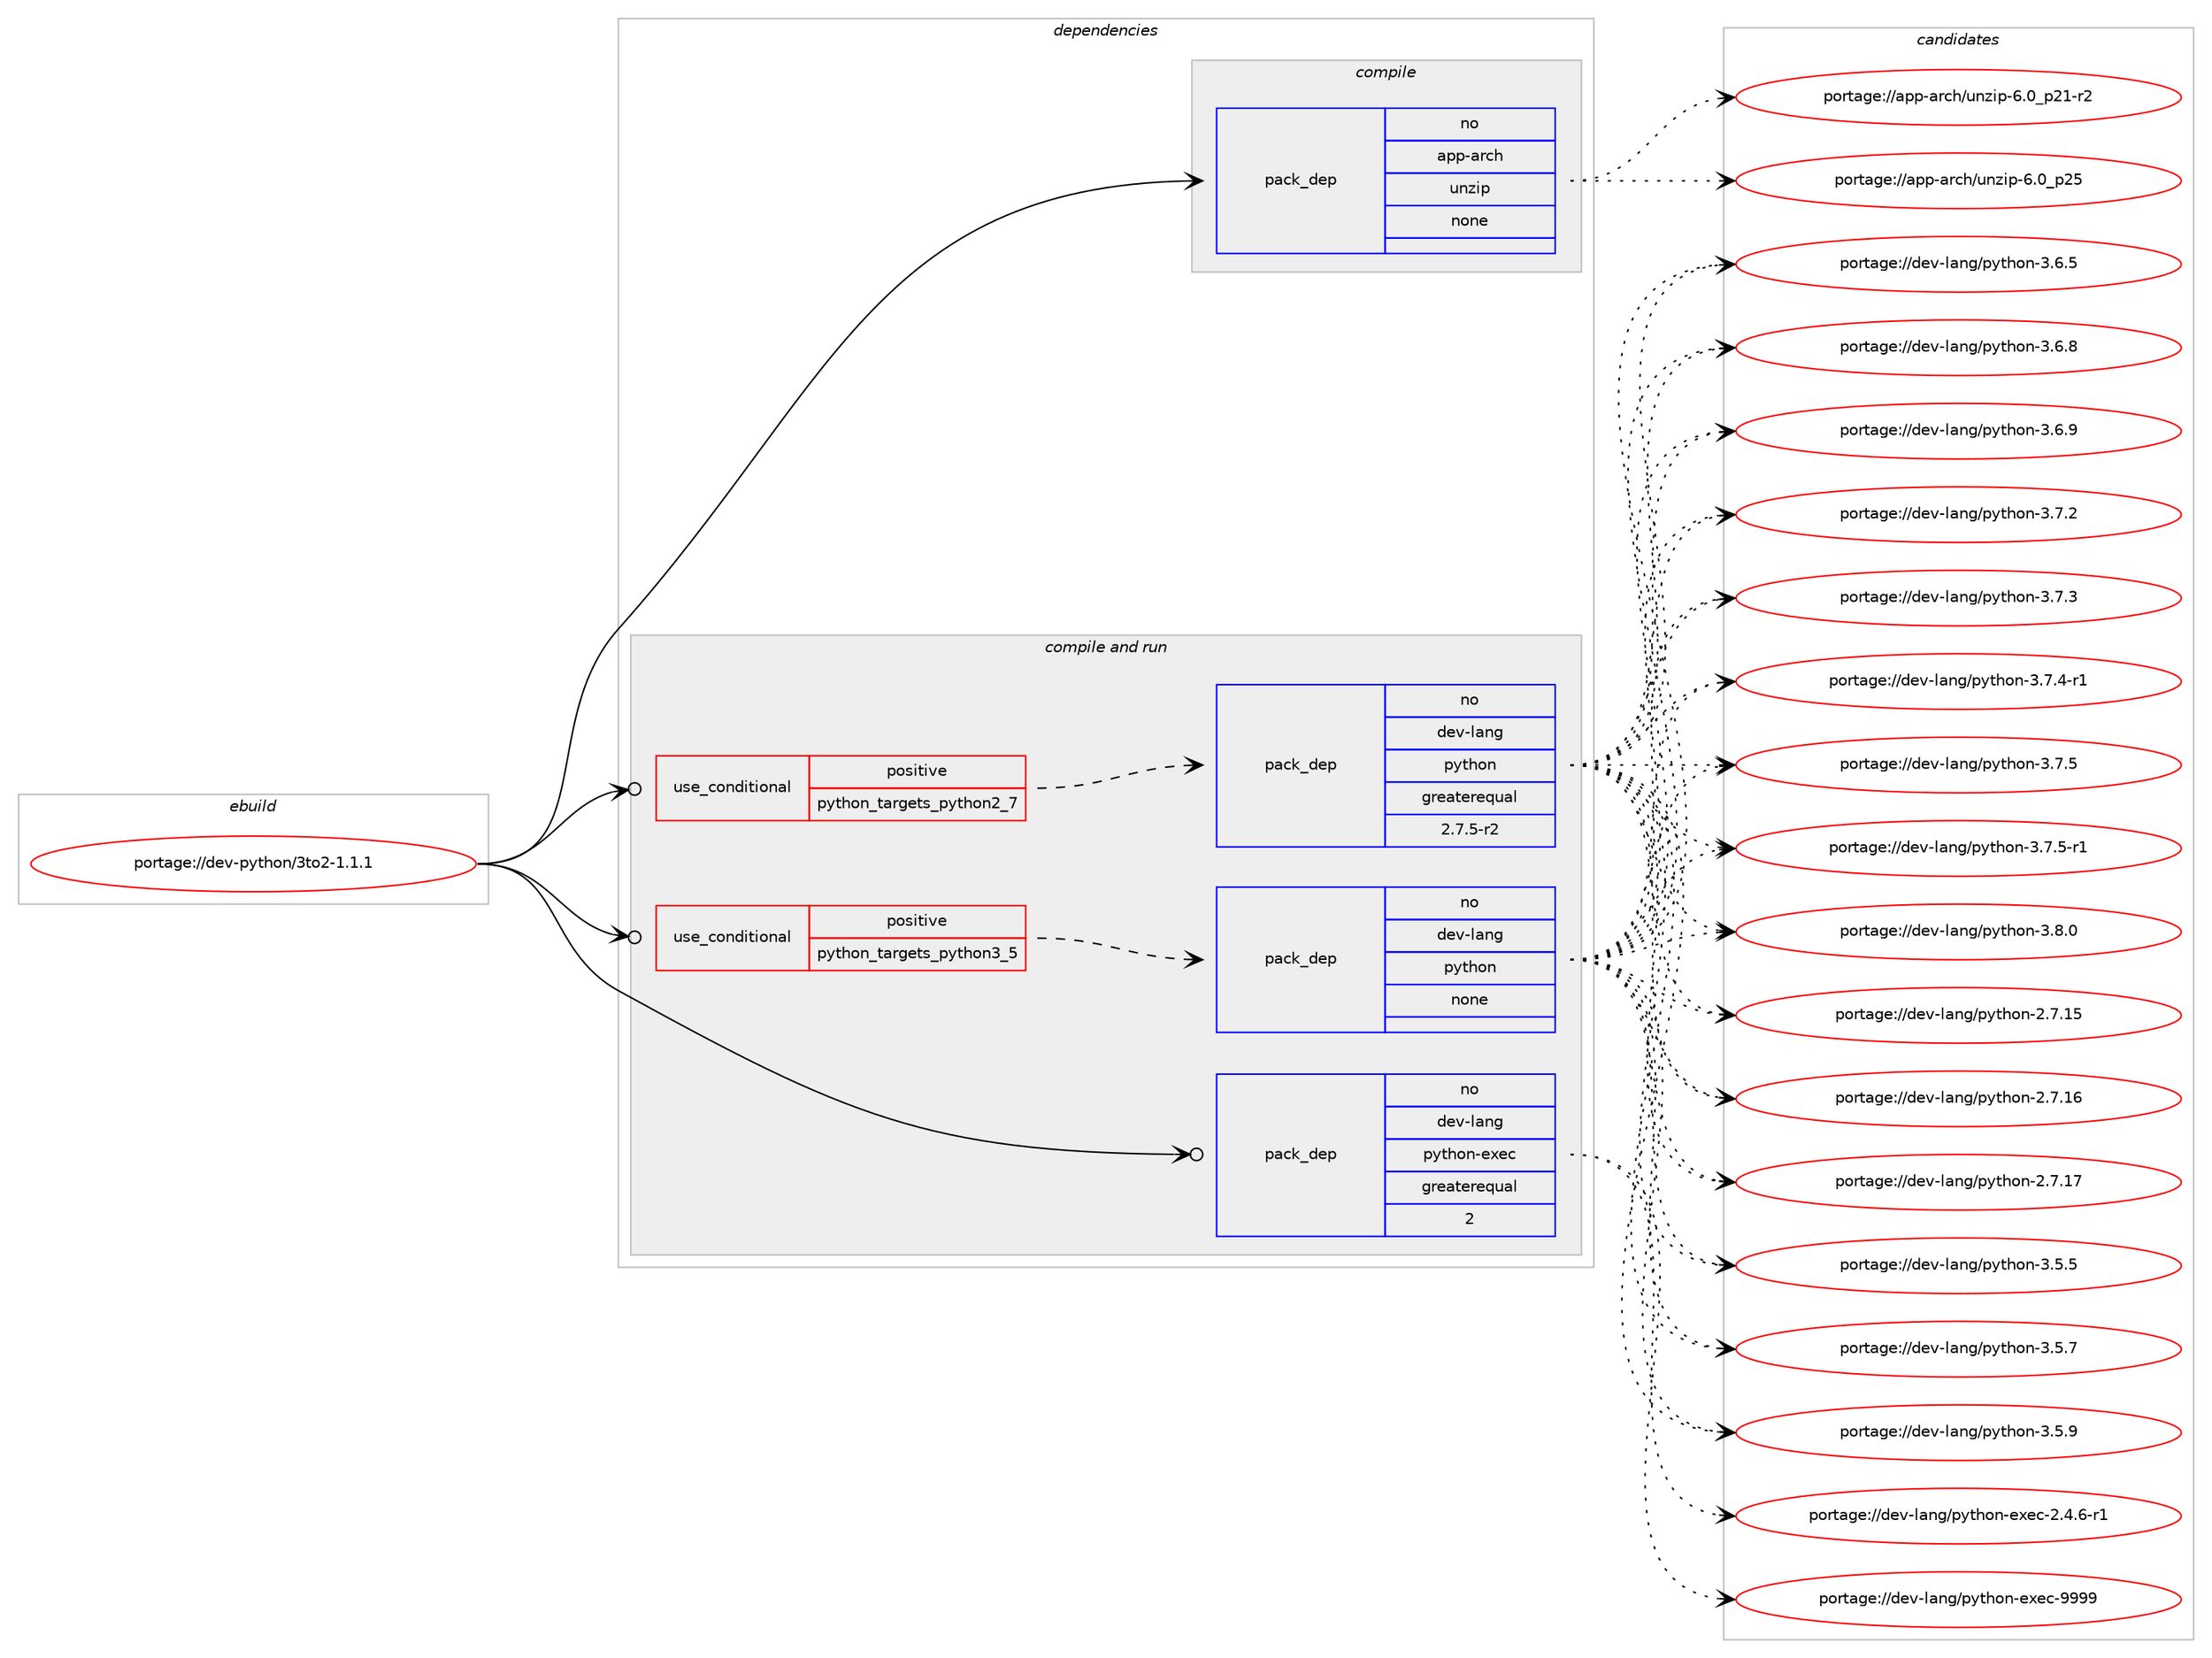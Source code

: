 digraph prolog {

# *************
# Graph options
# *************

newrank=true;
concentrate=true;
compound=true;
graph [rankdir=LR,fontname=Helvetica,fontsize=10,ranksep=1.5];#, ranksep=2.5, nodesep=0.2];
edge  [arrowhead=vee];
node  [fontname=Helvetica,fontsize=10];

# **********
# The ebuild
# **********

subgraph cluster_leftcol {
color=gray;
rank=same;
label=<<i>ebuild</i>>;
id [label="portage://dev-python/3to2-1.1.1", color=red, width=4, href="../dev-python/3to2-1.1.1.svg"];
}

# ****************
# The dependencies
# ****************

subgraph cluster_midcol {
color=gray;
label=<<i>dependencies</i>>;
subgraph cluster_compile {
fillcolor="#eeeeee";
style=filled;
label=<<i>compile</i>>;
subgraph pack99107 {
dependency127202 [label=<<TABLE BORDER="0" CELLBORDER="1" CELLSPACING="0" CELLPADDING="4" WIDTH="220"><TR><TD ROWSPAN="6" CELLPADDING="30">pack_dep</TD></TR><TR><TD WIDTH="110">no</TD></TR><TR><TD>app-arch</TD></TR><TR><TD>unzip</TD></TR><TR><TD>none</TD></TR><TR><TD></TD></TR></TABLE>>, shape=none, color=blue];
}
id:e -> dependency127202:w [weight=20,style="solid",arrowhead="vee"];
}
subgraph cluster_compileandrun {
fillcolor="#eeeeee";
style=filled;
label=<<i>compile and run</i>>;
subgraph cond24796 {
dependency127203 [label=<<TABLE BORDER="0" CELLBORDER="1" CELLSPACING="0" CELLPADDING="4"><TR><TD ROWSPAN="3" CELLPADDING="10">use_conditional</TD></TR><TR><TD>positive</TD></TR><TR><TD>python_targets_python2_7</TD></TR></TABLE>>, shape=none, color=red];
subgraph pack99108 {
dependency127204 [label=<<TABLE BORDER="0" CELLBORDER="1" CELLSPACING="0" CELLPADDING="4" WIDTH="220"><TR><TD ROWSPAN="6" CELLPADDING="30">pack_dep</TD></TR><TR><TD WIDTH="110">no</TD></TR><TR><TD>dev-lang</TD></TR><TR><TD>python</TD></TR><TR><TD>greaterequal</TD></TR><TR><TD>2.7.5-r2</TD></TR></TABLE>>, shape=none, color=blue];
}
dependency127203:e -> dependency127204:w [weight=20,style="dashed",arrowhead="vee"];
}
id:e -> dependency127203:w [weight=20,style="solid",arrowhead="odotvee"];
subgraph cond24797 {
dependency127205 [label=<<TABLE BORDER="0" CELLBORDER="1" CELLSPACING="0" CELLPADDING="4"><TR><TD ROWSPAN="3" CELLPADDING="10">use_conditional</TD></TR><TR><TD>positive</TD></TR><TR><TD>python_targets_python3_5</TD></TR></TABLE>>, shape=none, color=red];
subgraph pack99109 {
dependency127206 [label=<<TABLE BORDER="0" CELLBORDER="1" CELLSPACING="0" CELLPADDING="4" WIDTH="220"><TR><TD ROWSPAN="6" CELLPADDING="30">pack_dep</TD></TR><TR><TD WIDTH="110">no</TD></TR><TR><TD>dev-lang</TD></TR><TR><TD>python</TD></TR><TR><TD>none</TD></TR><TR><TD></TD></TR></TABLE>>, shape=none, color=blue];
}
dependency127205:e -> dependency127206:w [weight=20,style="dashed",arrowhead="vee"];
}
id:e -> dependency127205:w [weight=20,style="solid",arrowhead="odotvee"];
subgraph pack99110 {
dependency127207 [label=<<TABLE BORDER="0" CELLBORDER="1" CELLSPACING="0" CELLPADDING="4" WIDTH="220"><TR><TD ROWSPAN="6" CELLPADDING="30">pack_dep</TD></TR><TR><TD WIDTH="110">no</TD></TR><TR><TD>dev-lang</TD></TR><TR><TD>python-exec</TD></TR><TR><TD>greaterequal</TD></TR><TR><TD>2</TD></TR></TABLE>>, shape=none, color=blue];
}
id:e -> dependency127207:w [weight=20,style="solid",arrowhead="odotvee"];
}
subgraph cluster_run {
fillcolor="#eeeeee";
style=filled;
label=<<i>run</i>>;
}
}

# **************
# The candidates
# **************

subgraph cluster_choices {
rank=same;
color=gray;
label=<<i>candidates</i>>;

subgraph choice99107 {
color=black;
nodesep=1;
choiceportage9711211245971149910447117110122105112455446489511250494511450 [label="portage://app-arch/unzip-6.0_p21-r2", color=red, width=4,href="../app-arch/unzip-6.0_p21-r2.svg"];
choiceportage971121124597114991044711711012210511245544648951125053 [label="portage://app-arch/unzip-6.0_p25", color=red, width=4,href="../app-arch/unzip-6.0_p25.svg"];
dependency127202:e -> choiceportage9711211245971149910447117110122105112455446489511250494511450:w [style=dotted,weight="100"];
dependency127202:e -> choiceportage971121124597114991044711711012210511245544648951125053:w [style=dotted,weight="100"];
}
subgraph choice99108 {
color=black;
nodesep=1;
choiceportage10010111845108971101034711212111610411111045504655464953 [label="portage://dev-lang/python-2.7.15", color=red, width=4,href="../dev-lang/python-2.7.15.svg"];
choiceportage10010111845108971101034711212111610411111045504655464954 [label="portage://dev-lang/python-2.7.16", color=red, width=4,href="../dev-lang/python-2.7.16.svg"];
choiceportage10010111845108971101034711212111610411111045504655464955 [label="portage://dev-lang/python-2.7.17", color=red, width=4,href="../dev-lang/python-2.7.17.svg"];
choiceportage100101118451089711010347112121116104111110455146534653 [label="portage://dev-lang/python-3.5.5", color=red, width=4,href="../dev-lang/python-3.5.5.svg"];
choiceportage100101118451089711010347112121116104111110455146534655 [label="portage://dev-lang/python-3.5.7", color=red, width=4,href="../dev-lang/python-3.5.7.svg"];
choiceportage100101118451089711010347112121116104111110455146534657 [label="portage://dev-lang/python-3.5.9", color=red, width=4,href="../dev-lang/python-3.5.9.svg"];
choiceportage100101118451089711010347112121116104111110455146544653 [label="portage://dev-lang/python-3.6.5", color=red, width=4,href="../dev-lang/python-3.6.5.svg"];
choiceportage100101118451089711010347112121116104111110455146544656 [label="portage://dev-lang/python-3.6.8", color=red, width=4,href="../dev-lang/python-3.6.8.svg"];
choiceportage100101118451089711010347112121116104111110455146544657 [label="portage://dev-lang/python-3.6.9", color=red, width=4,href="../dev-lang/python-3.6.9.svg"];
choiceportage100101118451089711010347112121116104111110455146554650 [label="portage://dev-lang/python-3.7.2", color=red, width=4,href="../dev-lang/python-3.7.2.svg"];
choiceportage100101118451089711010347112121116104111110455146554651 [label="portage://dev-lang/python-3.7.3", color=red, width=4,href="../dev-lang/python-3.7.3.svg"];
choiceportage1001011184510897110103471121211161041111104551465546524511449 [label="portage://dev-lang/python-3.7.4-r1", color=red, width=4,href="../dev-lang/python-3.7.4-r1.svg"];
choiceportage100101118451089711010347112121116104111110455146554653 [label="portage://dev-lang/python-3.7.5", color=red, width=4,href="../dev-lang/python-3.7.5.svg"];
choiceportage1001011184510897110103471121211161041111104551465546534511449 [label="portage://dev-lang/python-3.7.5-r1", color=red, width=4,href="../dev-lang/python-3.7.5-r1.svg"];
choiceportage100101118451089711010347112121116104111110455146564648 [label="portage://dev-lang/python-3.8.0", color=red, width=4,href="../dev-lang/python-3.8.0.svg"];
dependency127204:e -> choiceportage10010111845108971101034711212111610411111045504655464953:w [style=dotted,weight="100"];
dependency127204:e -> choiceportage10010111845108971101034711212111610411111045504655464954:w [style=dotted,weight="100"];
dependency127204:e -> choiceportage10010111845108971101034711212111610411111045504655464955:w [style=dotted,weight="100"];
dependency127204:e -> choiceportage100101118451089711010347112121116104111110455146534653:w [style=dotted,weight="100"];
dependency127204:e -> choiceportage100101118451089711010347112121116104111110455146534655:w [style=dotted,weight="100"];
dependency127204:e -> choiceportage100101118451089711010347112121116104111110455146534657:w [style=dotted,weight="100"];
dependency127204:e -> choiceportage100101118451089711010347112121116104111110455146544653:w [style=dotted,weight="100"];
dependency127204:e -> choiceportage100101118451089711010347112121116104111110455146544656:w [style=dotted,weight="100"];
dependency127204:e -> choiceportage100101118451089711010347112121116104111110455146544657:w [style=dotted,weight="100"];
dependency127204:e -> choiceportage100101118451089711010347112121116104111110455146554650:w [style=dotted,weight="100"];
dependency127204:e -> choiceportage100101118451089711010347112121116104111110455146554651:w [style=dotted,weight="100"];
dependency127204:e -> choiceportage1001011184510897110103471121211161041111104551465546524511449:w [style=dotted,weight="100"];
dependency127204:e -> choiceportage100101118451089711010347112121116104111110455146554653:w [style=dotted,weight="100"];
dependency127204:e -> choiceportage1001011184510897110103471121211161041111104551465546534511449:w [style=dotted,weight="100"];
dependency127204:e -> choiceportage100101118451089711010347112121116104111110455146564648:w [style=dotted,weight="100"];
}
subgraph choice99109 {
color=black;
nodesep=1;
choiceportage10010111845108971101034711212111610411111045504655464953 [label="portage://dev-lang/python-2.7.15", color=red, width=4,href="../dev-lang/python-2.7.15.svg"];
choiceportage10010111845108971101034711212111610411111045504655464954 [label="portage://dev-lang/python-2.7.16", color=red, width=4,href="../dev-lang/python-2.7.16.svg"];
choiceportage10010111845108971101034711212111610411111045504655464955 [label="portage://dev-lang/python-2.7.17", color=red, width=4,href="../dev-lang/python-2.7.17.svg"];
choiceportage100101118451089711010347112121116104111110455146534653 [label="portage://dev-lang/python-3.5.5", color=red, width=4,href="../dev-lang/python-3.5.5.svg"];
choiceportage100101118451089711010347112121116104111110455146534655 [label="portage://dev-lang/python-3.5.7", color=red, width=4,href="../dev-lang/python-3.5.7.svg"];
choiceportage100101118451089711010347112121116104111110455146534657 [label="portage://dev-lang/python-3.5.9", color=red, width=4,href="../dev-lang/python-3.5.9.svg"];
choiceportage100101118451089711010347112121116104111110455146544653 [label="portage://dev-lang/python-3.6.5", color=red, width=4,href="../dev-lang/python-3.6.5.svg"];
choiceportage100101118451089711010347112121116104111110455146544656 [label="portage://dev-lang/python-3.6.8", color=red, width=4,href="../dev-lang/python-3.6.8.svg"];
choiceportage100101118451089711010347112121116104111110455146544657 [label="portage://dev-lang/python-3.6.9", color=red, width=4,href="../dev-lang/python-3.6.9.svg"];
choiceportage100101118451089711010347112121116104111110455146554650 [label="portage://dev-lang/python-3.7.2", color=red, width=4,href="../dev-lang/python-3.7.2.svg"];
choiceportage100101118451089711010347112121116104111110455146554651 [label="portage://dev-lang/python-3.7.3", color=red, width=4,href="../dev-lang/python-3.7.3.svg"];
choiceportage1001011184510897110103471121211161041111104551465546524511449 [label="portage://dev-lang/python-3.7.4-r1", color=red, width=4,href="../dev-lang/python-3.7.4-r1.svg"];
choiceportage100101118451089711010347112121116104111110455146554653 [label="portage://dev-lang/python-3.7.5", color=red, width=4,href="../dev-lang/python-3.7.5.svg"];
choiceportage1001011184510897110103471121211161041111104551465546534511449 [label="portage://dev-lang/python-3.7.5-r1", color=red, width=4,href="../dev-lang/python-3.7.5-r1.svg"];
choiceportage100101118451089711010347112121116104111110455146564648 [label="portage://dev-lang/python-3.8.0", color=red, width=4,href="../dev-lang/python-3.8.0.svg"];
dependency127206:e -> choiceportage10010111845108971101034711212111610411111045504655464953:w [style=dotted,weight="100"];
dependency127206:e -> choiceportage10010111845108971101034711212111610411111045504655464954:w [style=dotted,weight="100"];
dependency127206:e -> choiceportage10010111845108971101034711212111610411111045504655464955:w [style=dotted,weight="100"];
dependency127206:e -> choiceportage100101118451089711010347112121116104111110455146534653:w [style=dotted,weight="100"];
dependency127206:e -> choiceportage100101118451089711010347112121116104111110455146534655:w [style=dotted,weight="100"];
dependency127206:e -> choiceportage100101118451089711010347112121116104111110455146534657:w [style=dotted,weight="100"];
dependency127206:e -> choiceportage100101118451089711010347112121116104111110455146544653:w [style=dotted,weight="100"];
dependency127206:e -> choiceportage100101118451089711010347112121116104111110455146544656:w [style=dotted,weight="100"];
dependency127206:e -> choiceportage100101118451089711010347112121116104111110455146544657:w [style=dotted,weight="100"];
dependency127206:e -> choiceportage100101118451089711010347112121116104111110455146554650:w [style=dotted,weight="100"];
dependency127206:e -> choiceportage100101118451089711010347112121116104111110455146554651:w [style=dotted,weight="100"];
dependency127206:e -> choiceportage1001011184510897110103471121211161041111104551465546524511449:w [style=dotted,weight="100"];
dependency127206:e -> choiceportage100101118451089711010347112121116104111110455146554653:w [style=dotted,weight="100"];
dependency127206:e -> choiceportage1001011184510897110103471121211161041111104551465546534511449:w [style=dotted,weight="100"];
dependency127206:e -> choiceportage100101118451089711010347112121116104111110455146564648:w [style=dotted,weight="100"];
}
subgraph choice99110 {
color=black;
nodesep=1;
choiceportage10010111845108971101034711212111610411111045101120101994550465246544511449 [label="portage://dev-lang/python-exec-2.4.6-r1", color=red, width=4,href="../dev-lang/python-exec-2.4.6-r1.svg"];
choiceportage10010111845108971101034711212111610411111045101120101994557575757 [label="portage://dev-lang/python-exec-9999", color=red, width=4,href="../dev-lang/python-exec-9999.svg"];
dependency127207:e -> choiceportage10010111845108971101034711212111610411111045101120101994550465246544511449:w [style=dotted,weight="100"];
dependency127207:e -> choiceportage10010111845108971101034711212111610411111045101120101994557575757:w [style=dotted,weight="100"];
}
}

}
